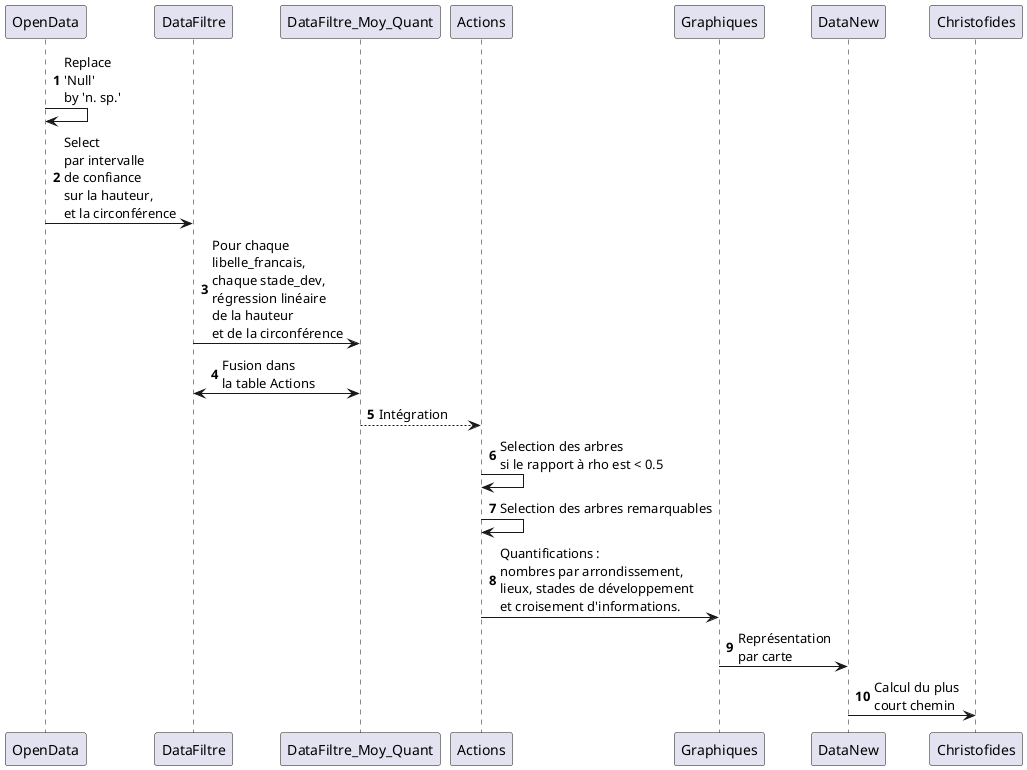 
@startuml
'https://plantuml.com/sequence-diagram

autonumber

OpenData -> OpenData: Replace\n'Null'\nby 'n. sp.'
OpenData -> DataFiltre: Select\npar intervalle\nde confiance\nsur la hauteur,\net la circonférence
DataFiltre -> DataFiltre_Moy_Quant: Pour chaque\nlibelle_francais,\nchaque stade_dev,\nrégression linéaire\nde la hauteur\net de la circonférence
DataFiltre <-> DataFiltre_Moy_Quant: Fusion dans\nla table Actions
DataFiltre_Moy_Quant --> Actions: Intégration
Actions -> Actions: Selection des arbres\nsi le rapport à rho est < 0.5
Actions -> Actions: Selection des arbres remarquables
Actions -> Graphiques: Quantifications :\nnombres par arrondissement,\nlieux, stades de développement\net croisement d'informations.
Graphiques -> DataNew: Représentation\npar carte
DataNew -> Christofides: Calcul du plus\ncourt chemin
@enduml
